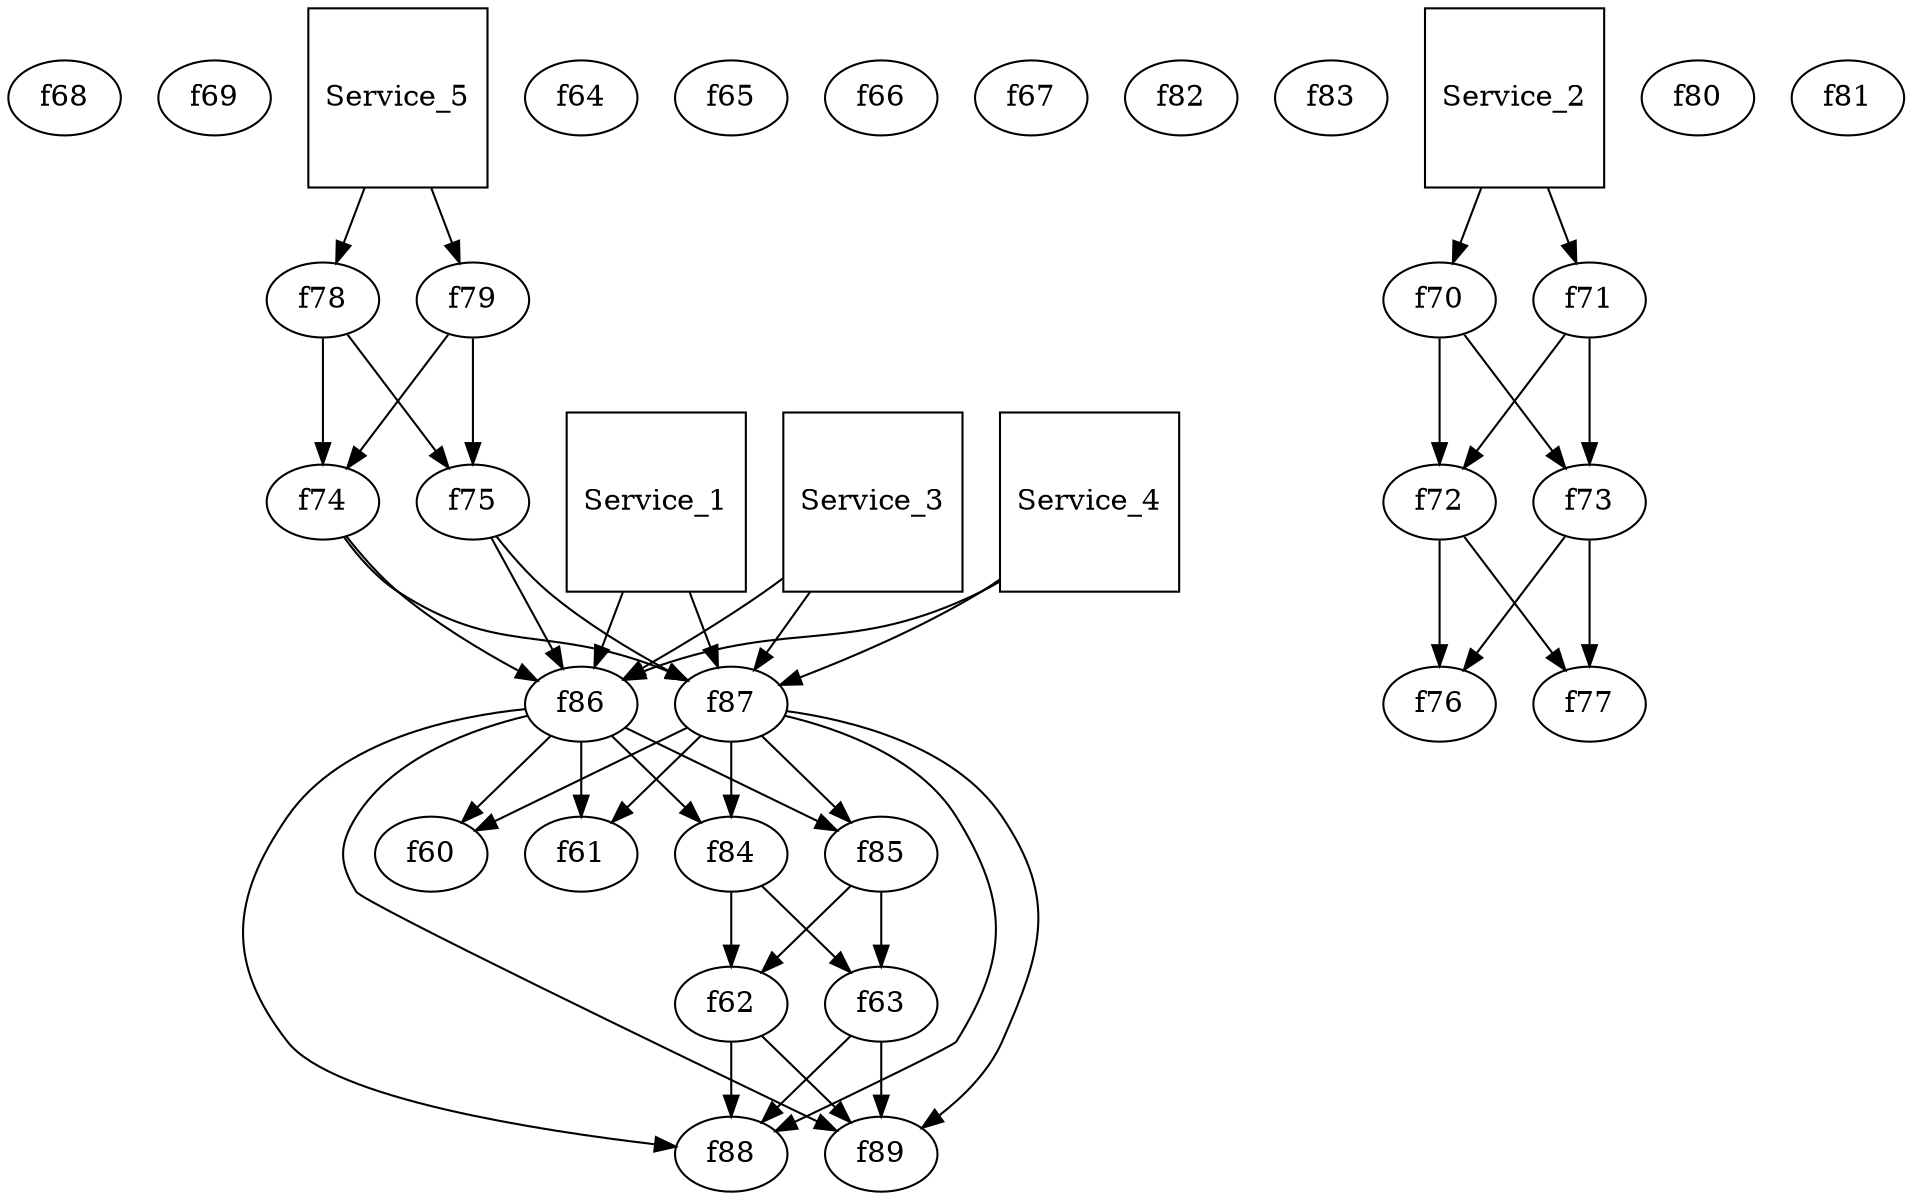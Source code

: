 digraph System{
	f68 ; 	f69 ; 
	f74 ; 	f75 ; 
	f62 ; 	f63 ; 
	f60 ; 	f61 ; 
	f64 ; 	f65 ; 
	f66 ; 	f67 ; 
	f82 ; 	f83 ; 
	f72 ; 	f73 ; 
	f78 ; 	f79 ; 
	f80 ; 	f81 ; 
	f86 ; 	f87 ; 
	f76 ; 	f77 ; 
	f88 ; 	f89 ; 
	f70 ; 	f71 ; 
	f84 ; 	f85 ; 
Service_1[shape=square];
 Service_1->f86; Service_1->f87; f86 -> f84 -> f62 -> f88;
f86 ->f85; f87 ->f85; f87 ->f84; f84 ->f63; f85 ->f63; f85 ->f62; f62 ->f89; f63 ->f89; f63 ->f88; 
Service_2[shape=square];
 Service_2->f70; Service_2->f71; f70 -> f72 -> f76;
f70 ->f73; f71 ->f73; f71 ->f72; f72 ->f77; f73 ->f77; f73 ->f76; 
Service_3[shape=square];
 Service_3->f86; Service_3->f87; f86 -> f88;
f86 ->f89; f87 ->f89; f87 ->f88; 
Service_4[shape=square];
 Service_4->f86; Service_4->f87; f86 -> f60;
f86 ->f61; f87 ->f61; f87 ->f60; 
Service_5[shape=square];
 Service_5->f78; Service_5->f79; f78 -> f74 -> f86;
f78 ->f75; f79 ->f75; f79 ->f74; f74 ->f87; f75 ->f87; f75 ->f86; 
}